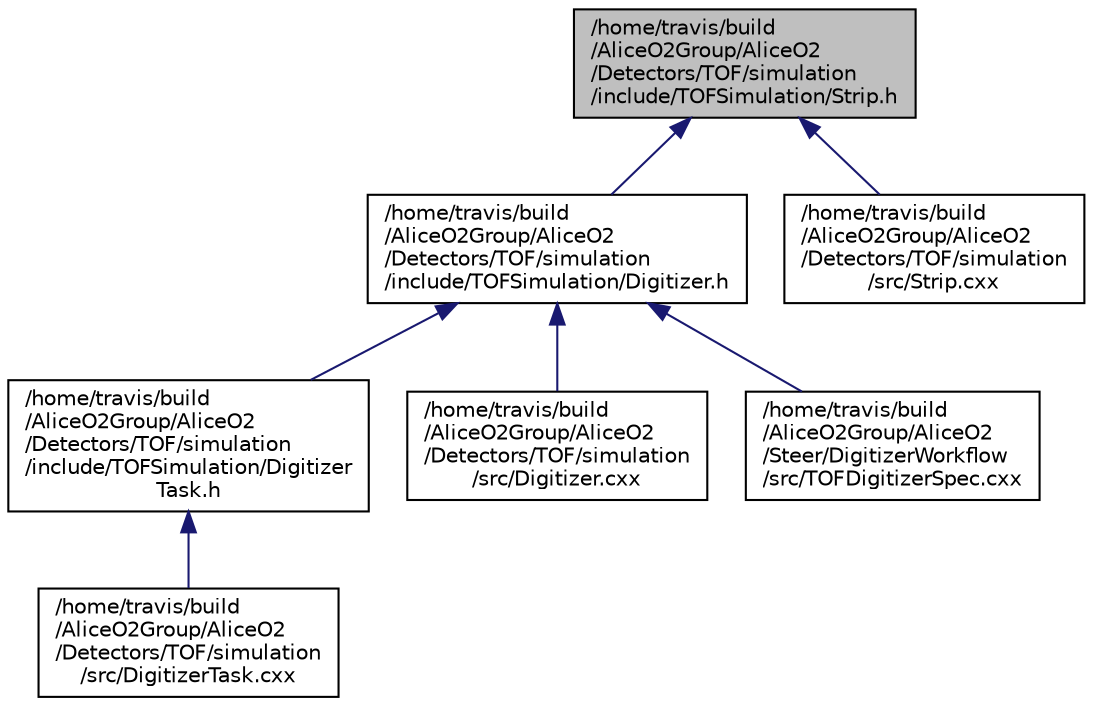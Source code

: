 digraph "/home/travis/build/AliceO2Group/AliceO2/Detectors/TOF/simulation/include/TOFSimulation/Strip.h"
{
 // INTERACTIVE_SVG=YES
  bgcolor="transparent";
  edge [fontname="Helvetica",fontsize="10",labelfontname="Helvetica",labelfontsize="10"];
  node [fontname="Helvetica",fontsize="10",shape=record];
  Node45 [label="/home/travis/build\l/AliceO2Group/AliceO2\l/Detectors/TOF/simulation\l/include/TOFSimulation/Strip.h",height=0.2,width=0.4,color="black", fillcolor="grey75", style="filled", fontcolor="black"];
  Node45 -> Node46 [dir="back",color="midnightblue",fontsize="10",style="solid",fontname="Helvetica"];
  Node46 [label="/home/travis/build\l/AliceO2Group/AliceO2\l/Detectors/TOF/simulation\l/include/TOFSimulation/Digitizer.h",height=0.2,width=0.4,color="black",URL="$d0/d85/TOF_2simulation_2include_2TOFSimulation_2Digitizer_8h.html"];
  Node46 -> Node47 [dir="back",color="midnightblue",fontsize="10",style="solid",fontname="Helvetica"];
  Node47 [label="/home/travis/build\l/AliceO2Group/AliceO2\l/Detectors/TOF/simulation\l/include/TOFSimulation/Digitizer\lTask.h",height=0.2,width=0.4,color="black",URL="$d8/dc6/TOF_2simulation_2include_2TOFSimulation_2DigitizerTask_8h.html"];
  Node47 -> Node48 [dir="back",color="midnightblue",fontsize="10",style="solid",fontname="Helvetica"];
  Node48 [label="/home/travis/build\l/AliceO2Group/AliceO2\l/Detectors/TOF/simulation\l/src/DigitizerTask.cxx",height=0.2,width=0.4,color="black",URL="$dd/df3/TOF_2simulation_2src_2DigitizerTask_8cxx.html"];
  Node46 -> Node49 [dir="back",color="midnightblue",fontsize="10",style="solid",fontname="Helvetica"];
  Node49 [label="/home/travis/build\l/AliceO2Group/AliceO2\l/Detectors/TOF/simulation\l/src/Digitizer.cxx",height=0.2,width=0.4,color="black",URL="$d4/df3/TOF_2simulation_2src_2Digitizer_8cxx.html"];
  Node46 -> Node50 [dir="back",color="midnightblue",fontsize="10",style="solid",fontname="Helvetica"];
  Node50 [label="/home/travis/build\l/AliceO2Group/AliceO2\l/Steer/DigitizerWorkflow\l/src/TOFDigitizerSpec.cxx",height=0.2,width=0.4,color="black",URL="$d6/d61/TOFDigitizerSpec_8cxx.html"];
  Node45 -> Node51 [dir="back",color="midnightblue",fontsize="10",style="solid",fontname="Helvetica"];
  Node51 [label="/home/travis/build\l/AliceO2Group/AliceO2\l/Detectors/TOF/simulation\l/src/Strip.cxx",height=0.2,width=0.4,color="black",URL="$d6/d43/Strip_8cxx.html"];
}

